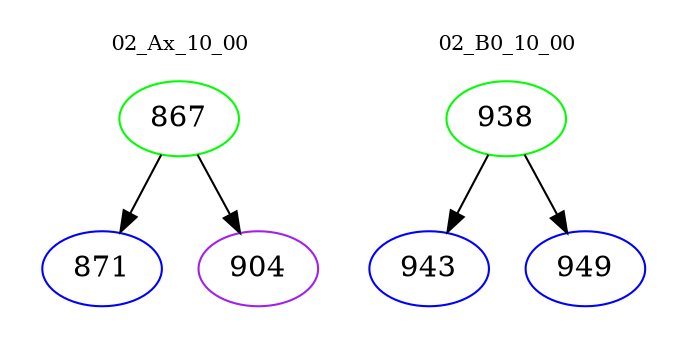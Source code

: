 digraph{
subgraph cluster_0 {
color = white
label = "02_Ax_10_00";
fontsize=10;
T0_867 [label="867", color="green"]
T0_867 -> T0_871 [color="black"]
T0_871 [label="871", color="blue"]
T0_867 -> T0_904 [color="black"]
T0_904 [label="904", color="purple"]
}
subgraph cluster_1 {
color = white
label = "02_B0_10_00";
fontsize=10;
T1_938 [label="938", color="green"]
T1_938 -> T1_943 [color="black"]
T1_943 [label="943", color="blue"]
T1_938 -> T1_949 [color="black"]
T1_949 [label="949", color="blue"]
}
}

